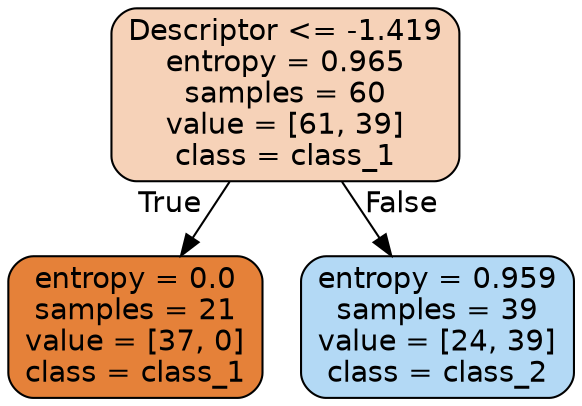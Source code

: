 digraph Tree {
node [shape=box, style="filled, rounded", color="black", fontname="helvetica"] ;
edge [fontname="helvetica"] ;
0 [label="Descriptor <= -1.419\nentropy = 0.965\nsamples = 60\nvalue = [61, 39]\nclass = class_1", fillcolor="#f6d2b8"] ;
1 [label="entropy = 0.0\nsamples = 21\nvalue = [37, 0]\nclass = class_1", fillcolor="#e58139"] ;
0 -> 1 [labeldistance=2.5, labelangle=45, headlabel="True"] ;
2 [label="entropy = 0.959\nsamples = 39\nvalue = [24, 39]\nclass = class_2", fillcolor="#b3d9f5"] ;
0 -> 2 [labeldistance=2.5, labelangle=-45, headlabel="False"] ;
}